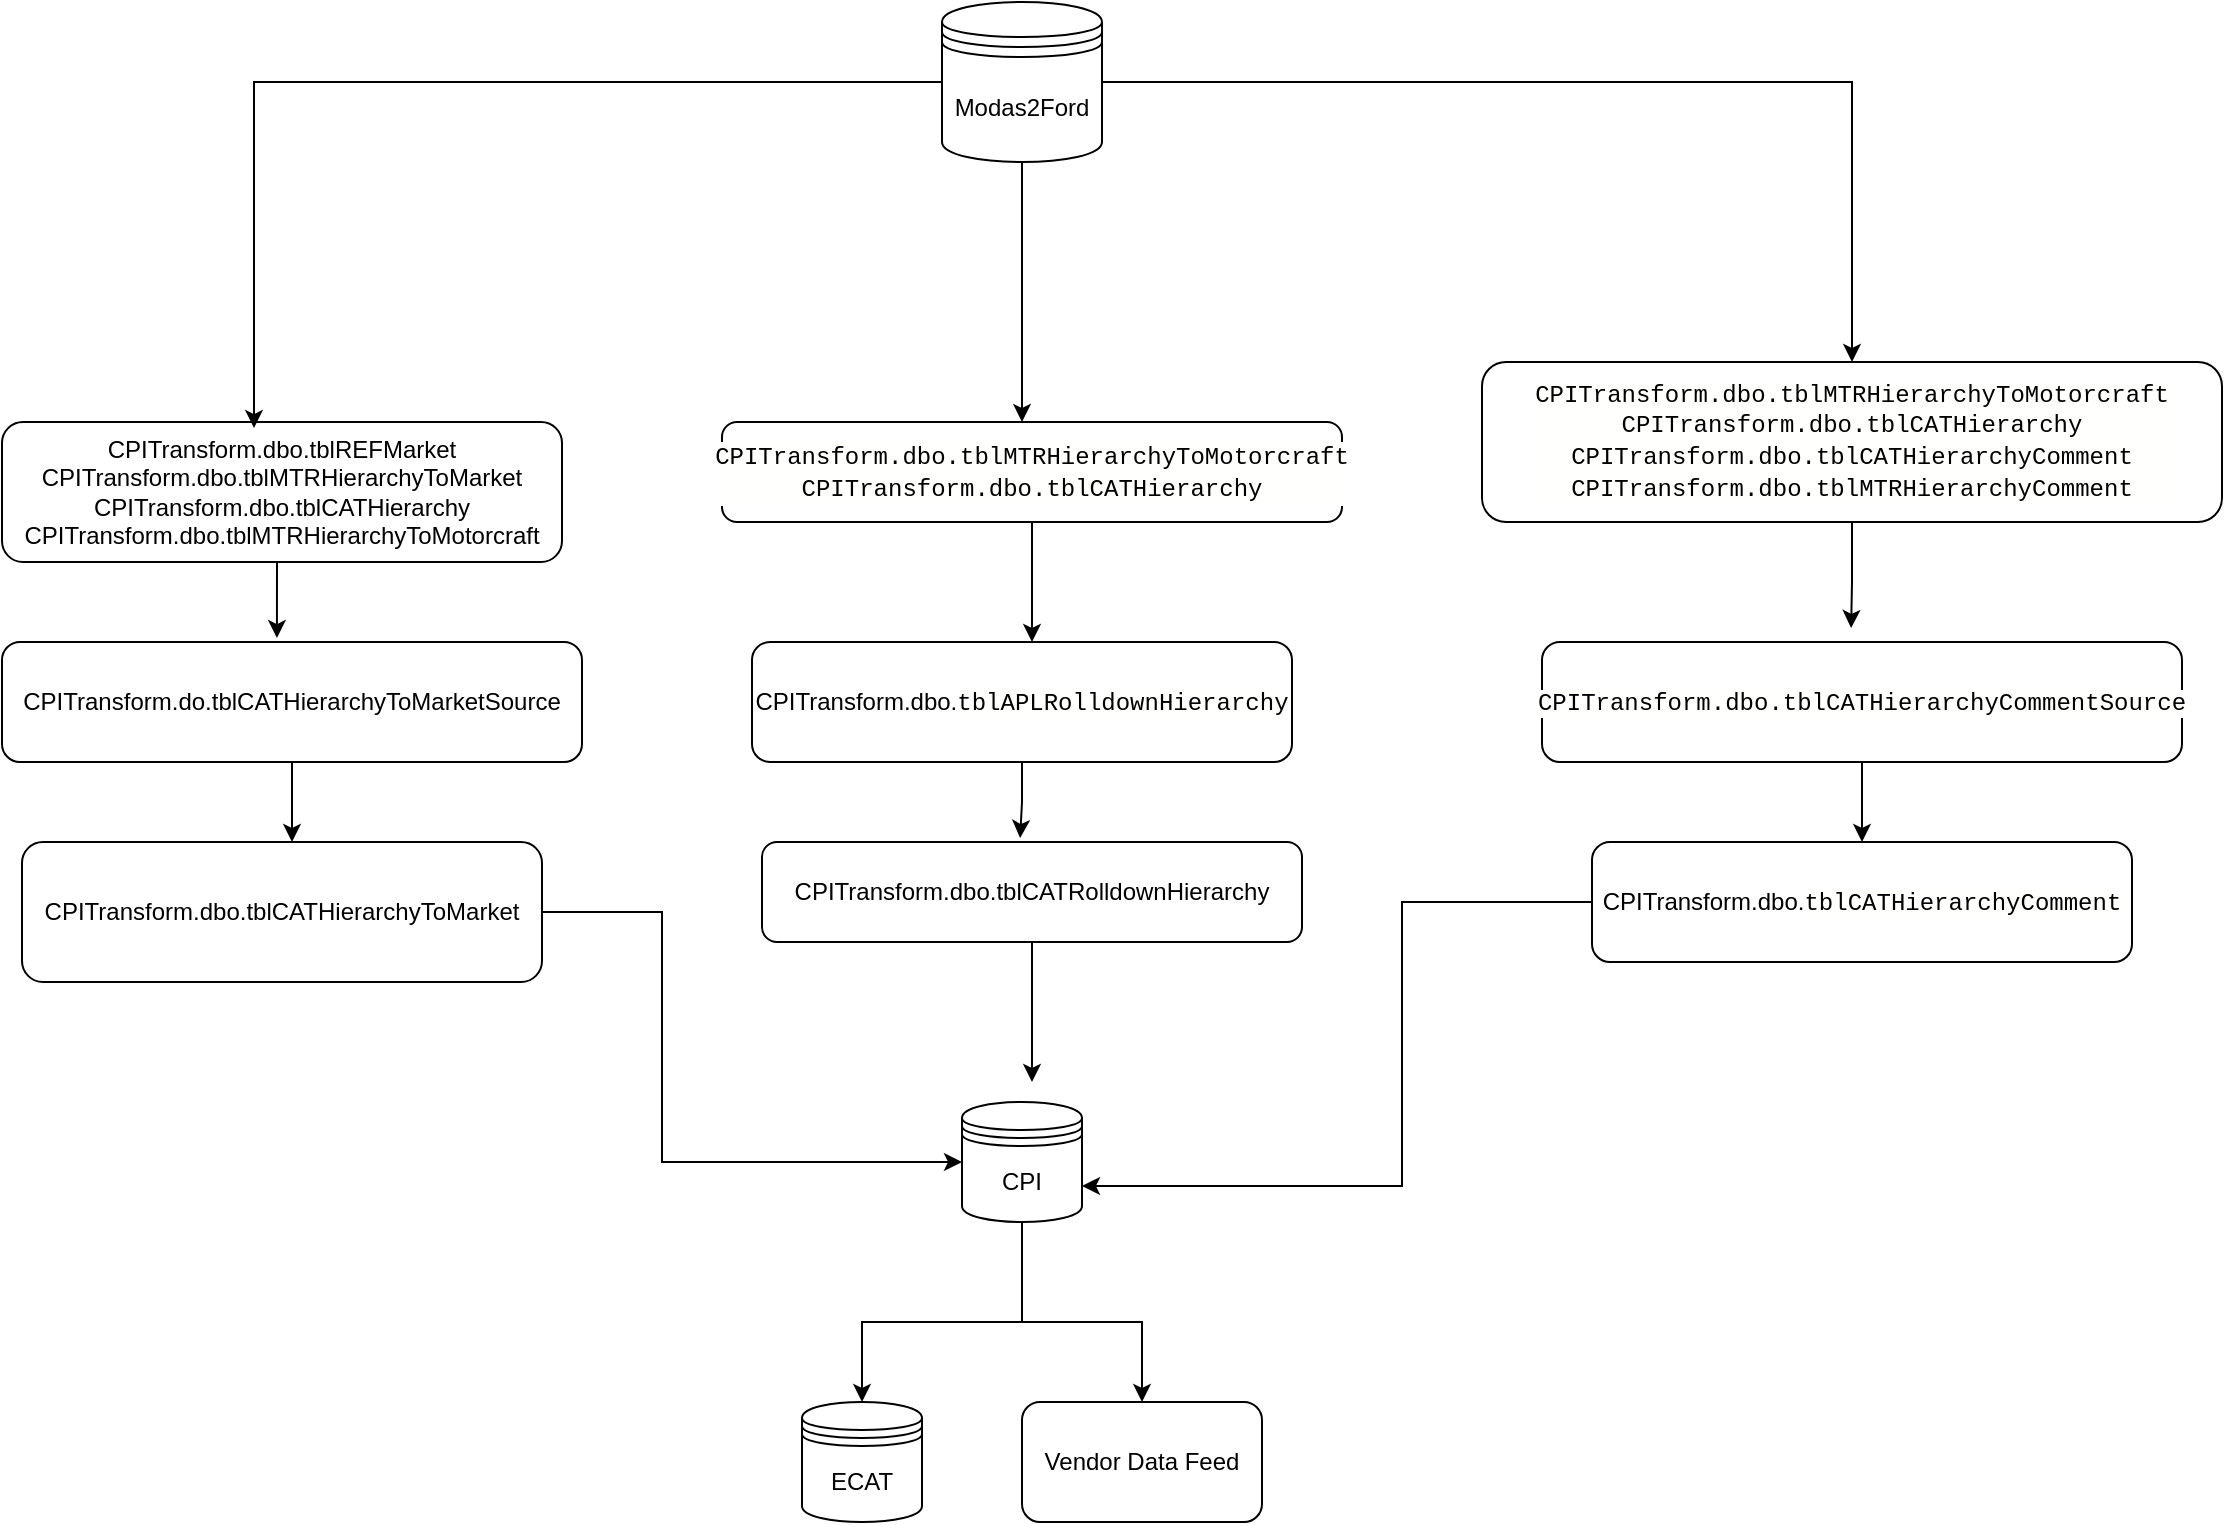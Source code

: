<mxfile version="13.8.0" type="github">
  <diagram id="tQBDNZwCBWh_bteMR1vP" name="Page-1">
    <mxGraphModel dx="1422" dy="1928" grid="1" gridSize="10" guides="1" tooltips="1" connect="1" arrows="1" fold="1" page="1" pageScale="1" pageWidth="850" pageHeight="1100" math="0" shadow="0">
      <root>
        <mxCell id="0" />
        <mxCell id="1" parent="0" />
        <mxCell id="gLGnZoHTnJrKlAlC88jH-14" style="edgeStyle=orthogonalEdgeStyle;rounded=0;orthogonalLoop=1;jettySize=auto;html=1;entryX=0;entryY=0.5;entryDx=0;entryDy=0;" edge="1" parent="1" source="__ydDhkN1Fn5WU4UCvgq-1" target="gLGnZoHTnJrKlAlC88jH-11">
          <mxGeometry relative="1" as="geometry">
            <mxPoint x="150" y="350" as="targetPoint" />
            <Array as="points">
              <mxPoint x="340" y="245" />
              <mxPoint x="340" y="370" />
            </Array>
          </mxGeometry>
        </mxCell>
        <mxCell id="__ydDhkN1Fn5WU4UCvgq-1" value="CPITransform.dbo.tblCATHierarchyToMarket" style="rounded=1;whiteSpace=wrap;html=1;" parent="1" vertex="1">
          <mxGeometry x="20" y="210" width="260" height="70" as="geometry" />
        </mxCell>
        <mxCell id="gLGnZoHTnJrKlAlC88jH-26" style="edgeStyle=orthogonalEdgeStyle;rounded=0;orthogonalLoop=1;jettySize=auto;html=1;" edge="1" parent="1" source="__ydDhkN1Fn5WU4UCvgq-3">
          <mxGeometry relative="1" as="geometry">
            <mxPoint x="525" y="330" as="targetPoint" />
          </mxGeometry>
        </mxCell>
        <mxCell id="__ydDhkN1Fn5WU4UCvgq-3" value="CPITransform.dbo.tblCATRolldownHierarchy" style="rounded=1;whiteSpace=wrap;html=1;" parent="1" vertex="1">
          <mxGeometry x="390" y="210" width="270" height="50" as="geometry" />
        </mxCell>
        <mxCell id="gLGnZoHTnJrKlAlC88jH-16" style="edgeStyle=orthogonalEdgeStyle;rounded=0;orthogonalLoop=1;jettySize=auto;html=1;entryX=1;entryY=0.7;entryDx=0;entryDy=0;" edge="1" parent="1" source="__ydDhkN1Fn5WU4UCvgq-4" target="gLGnZoHTnJrKlAlC88jH-11">
          <mxGeometry relative="1" as="geometry">
            <Array as="points">
              <mxPoint x="710" y="240" />
              <mxPoint x="710" y="382" />
            </Array>
          </mxGeometry>
        </mxCell>
        <mxCell id="__ydDhkN1Fn5WU4UCvgq-4" value="CPITransform.dbo.&lt;span style=&quot;background-color: rgb(255 , 255 , 254) ; font-family: &amp;#34;consolas&amp;#34; , &amp;#34;courier new&amp;#34; , monospace&quot;&gt;tblCATHierarchyComment&lt;/span&gt;" style="rounded=1;whiteSpace=wrap;html=1;" parent="1" vertex="1">
          <mxGeometry x="805" y="210" width="270" height="60" as="geometry" />
        </mxCell>
        <mxCell id="__ydDhkN1Fn5WU4UCvgq-11" style="edgeStyle=orthogonalEdgeStyle;rounded=0;orthogonalLoop=1;jettySize=auto;html=1;" parent="1" source="__ydDhkN1Fn5WU4UCvgq-5" edge="1">
          <mxGeometry relative="1" as="geometry">
            <mxPoint x="155" y="210" as="targetPoint" />
          </mxGeometry>
        </mxCell>
        <mxCell id="__ydDhkN1Fn5WU4UCvgq-5" value="CPITransform.do.tblCATHierarchyToMarketSource" style="rounded=1;whiteSpace=wrap;html=1;" parent="1" vertex="1">
          <mxGeometry x="10" y="110" width="290" height="60" as="geometry" />
        </mxCell>
        <mxCell id="__ydDhkN1Fn5WU4UCvgq-9" style="edgeStyle=orthogonalEdgeStyle;rounded=0;orthogonalLoop=1;jettySize=auto;html=1;exitX=0.5;exitY=1;exitDx=0;exitDy=0;entryX=0.474;entryY=-0.033;entryDx=0;entryDy=0;entryPerimeter=0;" parent="1" source="__ydDhkN1Fn5WU4UCvgq-6" target="__ydDhkN1Fn5WU4UCvgq-5" edge="1">
          <mxGeometry relative="1" as="geometry" />
        </mxCell>
        <mxCell id="__ydDhkN1Fn5WU4UCvgq-6" value="CPITransform.dbo.tblREFMarket CPITransform.dbo.tblMTRHierarchyToMarket&lt;br&gt;CPITransform.dbo.tblCATHierarchy&lt;br&gt;CPITransform.dbo.tblMTRHierarchyToMotorcraft" style="rounded=1;whiteSpace=wrap;html=1;" parent="1" vertex="1">
          <mxGeometry x="10" width="280" height="70" as="geometry" />
        </mxCell>
        <mxCell id="gLGnZoHTnJrKlAlC88jH-24" style="edgeStyle=orthogonalEdgeStyle;rounded=0;orthogonalLoop=1;jettySize=auto;html=1;entryX=0.478;entryY=-0.04;entryDx=0;entryDy=0;entryPerimeter=0;" edge="1" parent="1" source="__ydDhkN1Fn5WU4UCvgq-12" target="__ydDhkN1Fn5WU4UCvgq-3">
          <mxGeometry relative="1" as="geometry" />
        </mxCell>
        <mxCell id="__ydDhkN1Fn5WU4UCvgq-12" value="CPITransform.dbo.&lt;span style=&quot;background-color: rgb(255 , 255 , 254) ; font-family: &amp;#34;consolas&amp;#34; , &amp;#34;courier new&amp;#34; , monospace&quot;&gt;tblAPLRolldownHierarchy&lt;/span&gt;" style="rounded=1;whiteSpace=wrap;html=1;" parent="1" vertex="1">
          <mxGeometry x="385" y="110" width="270" height="60" as="geometry" />
        </mxCell>
        <mxCell id="gLGnZoHTnJrKlAlC88jH-23" style="edgeStyle=orthogonalEdgeStyle;rounded=0;orthogonalLoop=1;jettySize=auto;html=1;" edge="1" parent="1" source="__ydDhkN1Fn5WU4UCvgq-14">
          <mxGeometry relative="1" as="geometry">
            <mxPoint x="525" y="110" as="targetPoint" />
          </mxGeometry>
        </mxCell>
        <mxCell id="__ydDhkN1Fn5WU4UCvgq-14" value="&lt;div style=&quot;background-color: rgb(255 , 255 , 254) ; font-family: &amp;#34;consolas&amp;#34; , &amp;#34;courier new&amp;#34; , monospace ; line-height: 16px&quot;&gt;CPITransform.dbo.tblMTRHierarchyToMotorcraft&lt;/div&gt;&lt;div style=&quot;background-color: rgb(255 , 255 , 254) ; font-family: &amp;#34;consolas&amp;#34; , &amp;#34;courier new&amp;#34; , monospace ; line-height: 16px&quot;&gt;&lt;div style=&quot;line-height: 16px&quot;&gt;CPITransform.dbo.tblCATHierarchy&lt;/div&gt;&lt;/div&gt;" style="rounded=1;whiteSpace=wrap;html=1;" parent="1" vertex="1">
          <mxGeometry x="370" width="310" height="50" as="geometry" />
        </mxCell>
        <mxCell id="gLGnZoHTnJrKlAlC88jH-20" style="edgeStyle=orthogonalEdgeStyle;rounded=0;orthogonalLoop=1;jettySize=auto;html=1;entryX=0.483;entryY=-0.117;entryDx=0;entryDy=0;entryPerimeter=0;" edge="1" parent="1" source="gLGnZoHTnJrKlAlC88jH-1" target="gLGnZoHTnJrKlAlC88jH-3">
          <mxGeometry relative="1" as="geometry" />
        </mxCell>
        <mxCell id="gLGnZoHTnJrKlAlC88jH-1" value="&lt;span style=&quot;font-family: &amp;#34;consolas&amp;#34; , &amp;#34;courier new&amp;#34; , monospace ; background-color: rgb(255 , 255 , 254)&quot;&gt;CPITransform.dbo.&lt;/span&gt;&lt;span style=&quot;background-color: rgb(255 , 255 , 254) ; font-family: &amp;#34;consolas&amp;#34; , &amp;#34;courier new&amp;#34; , monospace&quot;&gt;tblMTRHierarchyToMotorcraft&lt;/span&gt;&lt;span style=&quot;font-family: &amp;#34;consolas&amp;#34; , &amp;#34;courier new&amp;#34; , monospace ; background-color: rgb(255 , 255 , 254)&quot;&gt;&lt;br&gt;&lt;/span&gt;&lt;div style=&quot;background-color: rgb(255 , 255 , 254) ; font-family: &amp;#34;consolas&amp;#34; , &amp;#34;courier new&amp;#34; , monospace ; line-height: 16px&quot;&gt;&lt;div style=&quot;font-family: &amp;#34;consolas&amp;#34; , &amp;#34;courier new&amp;#34; , monospace ; line-height: 16px&quot;&gt;CPITransform.dbo.tblCATHierarchy&lt;/div&gt;&lt;div style=&quot;font-family: &amp;#34;consolas&amp;#34; , &amp;#34;courier new&amp;#34; , monospace ; line-height: 16px&quot;&gt;&lt;div style=&quot;font-family: &amp;#34;consolas&amp;#34; , &amp;#34;courier new&amp;#34; , monospace ; line-height: 16px&quot;&gt;CPITransform.dbo.tblCATHierarchyComment&lt;/div&gt;&lt;/div&gt;&lt;div style=&quot;font-family: &amp;#34;consolas&amp;#34; , &amp;#34;courier new&amp;#34; , monospace ; line-height: 16px&quot;&gt;&lt;div style=&quot;line-height: 16px&quot;&gt;CPITransform.dbo.tblMTRHierarchyComment&lt;/div&gt;&lt;/div&gt;&lt;/div&gt;" style="rounded=1;whiteSpace=wrap;html=1;" vertex="1" parent="1">
          <mxGeometry x="750" y="-30" width="370" height="80" as="geometry" />
        </mxCell>
        <mxCell id="gLGnZoHTnJrKlAlC88jH-10" style="edgeStyle=orthogonalEdgeStyle;rounded=0;orthogonalLoop=1;jettySize=auto;html=1;" edge="1" parent="1" source="gLGnZoHTnJrKlAlC88jH-3" target="__ydDhkN1Fn5WU4UCvgq-4">
          <mxGeometry relative="1" as="geometry" />
        </mxCell>
        <mxCell id="gLGnZoHTnJrKlAlC88jH-3" value="&lt;span style=&quot;font-family: &amp;#34;consolas&amp;#34; , &amp;#34;courier new&amp;#34; , monospace ; background-color: rgb(255 , 255 , 254)&quot;&gt;CPITransform.dbo.&lt;/span&gt;&lt;span style=&quot;background-color: rgb(255 , 255 , 254) ; font-family: &amp;#34;consolas&amp;#34; , &amp;#34;courier new&amp;#34; , monospace&quot;&gt;tblCATHierarchyCommentSource&lt;/span&gt;&lt;span style=&quot;font-family: &amp;#34;consolas&amp;#34; , &amp;#34;courier new&amp;#34; , monospace ; background-color: rgb(255 , 255 , 254)&quot;&gt;&lt;br&gt;&lt;/span&gt;" style="rounded=1;whiteSpace=wrap;html=1;" vertex="1" parent="1">
          <mxGeometry x="780" y="110" width="320" height="60" as="geometry" />
        </mxCell>
        <mxCell id="gLGnZoHTnJrKlAlC88jH-6" style="edgeStyle=orthogonalEdgeStyle;rounded=0;orthogonalLoop=1;jettySize=auto;html=1;entryX=0.45;entryY=0.043;entryDx=0;entryDy=0;entryPerimeter=0;" edge="1" parent="1" source="gLGnZoHTnJrKlAlC88jH-4" target="__ydDhkN1Fn5WU4UCvgq-6">
          <mxGeometry relative="1" as="geometry" />
        </mxCell>
        <mxCell id="gLGnZoHTnJrKlAlC88jH-8" style="edgeStyle=orthogonalEdgeStyle;rounded=0;orthogonalLoop=1;jettySize=auto;html=1;" edge="1" parent="1" source="gLGnZoHTnJrKlAlC88jH-4" target="gLGnZoHTnJrKlAlC88jH-1">
          <mxGeometry relative="1" as="geometry" />
        </mxCell>
        <mxCell id="gLGnZoHTnJrKlAlC88jH-22" style="edgeStyle=orthogonalEdgeStyle;rounded=0;orthogonalLoop=1;jettySize=auto;html=1;" edge="1" parent="1" source="gLGnZoHTnJrKlAlC88jH-4">
          <mxGeometry relative="1" as="geometry">
            <mxPoint x="520" as="targetPoint" />
          </mxGeometry>
        </mxCell>
        <mxCell id="gLGnZoHTnJrKlAlC88jH-4" value="Modas2Ford" style="shape=datastore;whiteSpace=wrap;html=1;" vertex="1" parent="1">
          <mxGeometry x="480" y="-210" width="80" height="80" as="geometry" />
        </mxCell>
        <mxCell id="gLGnZoHTnJrKlAlC88jH-13" style="edgeStyle=orthogonalEdgeStyle;rounded=0;orthogonalLoop=1;jettySize=auto;html=1;entryX=0.5;entryY=0;entryDx=0;entryDy=0;" edge="1" parent="1" source="gLGnZoHTnJrKlAlC88jH-11">
          <mxGeometry relative="1" as="geometry">
            <mxPoint x="440" y="490" as="targetPoint" />
            <Array as="points">
              <mxPoint x="520" y="450" />
              <mxPoint x="440" y="450" />
            </Array>
          </mxGeometry>
        </mxCell>
        <mxCell id="gLGnZoHTnJrKlAlC88jH-19" style="edgeStyle=orthogonalEdgeStyle;rounded=0;orthogonalLoop=1;jettySize=auto;html=1;" edge="1" parent="1" source="gLGnZoHTnJrKlAlC88jH-11" target="gLGnZoHTnJrKlAlC88jH-18">
          <mxGeometry relative="1" as="geometry">
            <Array as="points">
              <mxPoint x="520" y="450" />
              <mxPoint x="580" y="450" />
            </Array>
          </mxGeometry>
        </mxCell>
        <mxCell id="gLGnZoHTnJrKlAlC88jH-11" value="CPI" style="shape=datastore;whiteSpace=wrap;html=1;" vertex="1" parent="1">
          <mxGeometry x="490" y="340" width="60" height="60" as="geometry" />
        </mxCell>
        <mxCell id="gLGnZoHTnJrKlAlC88jH-12" value="ECAT" style="shape=datastore;whiteSpace=wrap;html=1;" vertex="1" parent="1">
          <mxGeometry x="410" y="490" width="60" height="60" as="geometry" />
        </mxCell>
        <mxCell id="gLGnZoHTnJrKlAlC88jH-18" value="Vendor Data Feed" style="rounded=1;whiteSpace=wrap;html=1;" vertex="1" parent="1">
          <mxGeometry x="520" y="490" width="120" height="60" as="geometry" />
        </mxCell>
      </root>
    </mxGraphModel>
  </diagram>
</mxfile>
